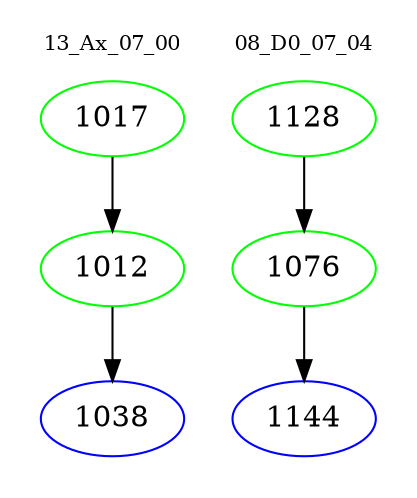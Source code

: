 digraph{
subgraph cluster_0 {
color = white
label = "13_Ax_07_00";
fontsize=10;
T0_1017 [label="1017", color="green"]
T0_1017 -> T0_1012 [color="black"]
T0_1012 [label="1012", color="green"]
T0_1012 -> T0_1038 [color="black"]
T0_1038 [label="1038", color="blue"]
}
subgraph cluster_1 {
color = white
label = "08_D0_07_04";
fontsize=10;
T1_1128 [label="1128", color="green"]
T1_1128 -> T1_1076 [color="black"]
T1_1076 [label="1076", color="green"]
T1_1076 -> T1_1144 [color="black"]
T1_1144 [label="1144", color="blue"]
}
}
